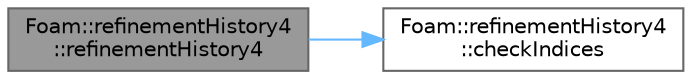 digraph "Foam::refinementHistory4::refinementHistory4"
{
 // LATEX_PDF_SIZE
  bgcolor="transparent";
  edge [fontname=Helvetica,fontsize=10,labelfontname=Helvetica,labelfontsize=10];
  node [fontname=Helvetica,fontsize=10,shape=box,height=0.2,width=0.4];
  rankdir="LR";
  Node1 [id="Node000001",label="Foam::refinementHistory4\l::refinementHistory4",height=0.2,width=0.4,color="gray40", fillcolor="grey60", style="filled", fontcolor="black",tooltip=" "];
  Node1 -> Node2 [id="edge1_Node000001_Node000002",color="steelblue1",style="solid",tooltip=" "];
  Node2 [id="Node000002",label="Foam::refinementHistory4\l::checkIndices",height=0.2,width=0.4,color="grey40", fillcolor="white", style="filled",URL="$classFoam_1_1refinementHistory4.html#a1d95f362c51759b0472b6ef28bbb2480",tooltip=" "];
}
